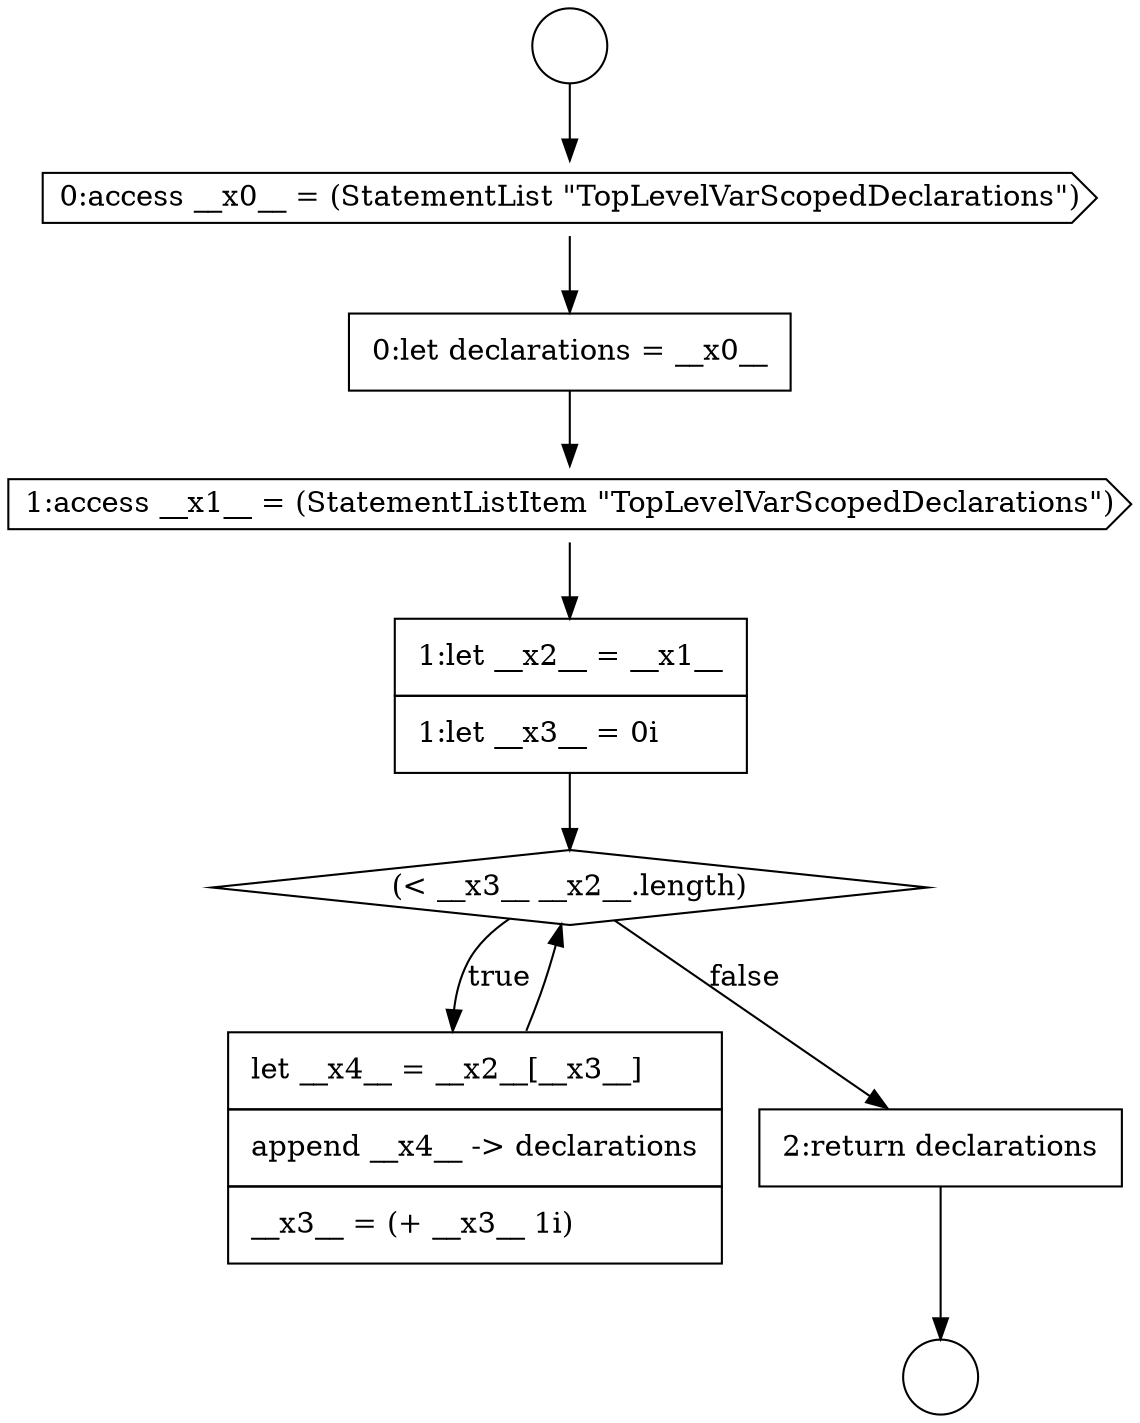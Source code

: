 digraph {
  node5738 [shape=circle label=" " color="black" fillcolor="white" style=filled]
  node5743 [shape=none, margin=0, label=<<font color="black">
    <table border="0" cellborder="1" cellspacing="0" cellpadding="10">
      <tr><td align="left">1:let __x2__ = __x1__</td></tr>
      <tr><td align="left">1:let __x3__ = 0i</td></tr>
    </table>
  </font>> color="black" fillcolor="white" style=filled]
  node5742 [shape=cds, label=<<font color="black">1:access __x1__ = (StatementListItem &quot;TopLevelVarScopedDeclarations&quot;)</font>> color="black" fillcolor="white" style=filled]
  node5739 [shape=circle label=" " color="black" fillcolor="white" style=filled]
  node5741 [shape=none, margin=0, label=<<font color="black">
    <table border="0" cellborder="1" cellspacing="0" cellpadding="10">
      <tr><td align="left">0:let declarations = __x0__</td></tr>
    </table>
  </font>> color="black" fillcolor="white" style=filled]
  node5740 [shape=cds, label=<<font color="black">0:access __x0__ = (StatementList &quot;TopLevelVarScopedDeclarations&quot;)</font>> color="black" fillcolor="white" style=filled]
  node5745 [shape=none, margin=0, label=<<font color="black">
    <table border="0" cellborder="1" cellspacing="0" cellpadding="10">
      <tr><td align="left">let __x4__ = __x2__[__x3__]</td></tr>
      <tr><td align="left">append __x4__ -&gt; declarations</td></tr>
      <tr><td align="left">__x3__ = (+ __x3__ 1i)</td></tr>
    </table>
  </font>> color="black" fillcolor="white" style=filled]
  node5744 [shape=diamond, label=<<font color="black">(&lt; __x3__ __x2__.length)</font>> color="black" fillcolor="white" style=filled]
  node5746 [shape=none, margin=0, label=<<font color="black">
    <table border="0" cellborder="1" cellspacing="0" cellpadding="10">
      <tr><td align="left">2:return declarations</td></tr>
    </table>
  </font>> color="black" fillcolor="white" style=filled]
  node5742 -> node5743 [ color="black"]
  node5740 -> node5741 [ color="black"]
  node5745 -> node5744 [ color="black"]
  node5738 -> node5740 [ color="black"]
  node5741 -> node5742 [ color="black"]
  node5746 -> node5739 [ color="black"]
  node5743 -> node5744 [ color="black"]
  node5744 -> node5745 [label=<<font color="black">true</font>> color="black"]
  node5744 -> node5746 [label=<<font color="black">false</font>> color="black"]
}
